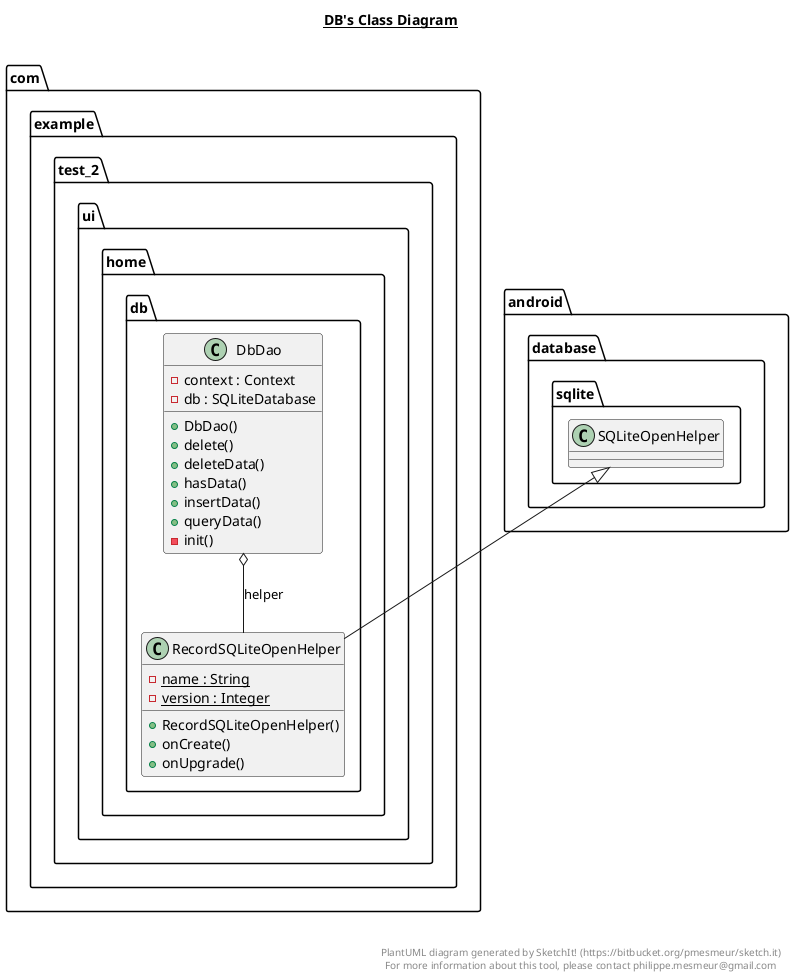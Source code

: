 @startuml

title __DB's Class Diagram__\n

  namespace com.example.test_2 {
    namespace ui.home {
      namespace db {
        class com.example.test_2.ui.home.db.DbDao {
            - context : Context
            - db : SQLiteDatabase
            + DbDao()
            + delete()
            + deleteData()
            + hasData()
            + insertData()
            + queryData()
            - init()
        }
      }
    }
  }
  

  namespace com.example.test_2 {
    namespace ui.home {
      namespace db {
        class com.example.test_2.ui.home.db.RecordSQLiteOpenHelper {
            {static} - name : String
            {static} - version : Integer
            + RecordSQLiteOpenHelper()
            + onCreate()
            + onUpgrade()
        }
      }
    }
  }
  

  com.example.test_2.ui.home.db.DbDao o-- com.example.test_2.ui.home.db.RecordSQLiteOpenHelper : helper
  com.example.test_2.ui.home.db.RecordSQLiteOpenHelper -up-|> android.database.sqlite.SQLiteOpenHelper


right footer


PlantUML diagram generated by SketchIt! (https://bitbucket.org/pmesmeur/sketch.it)
For more information about this tool, please contact philippe.mesmeur@gmail.com
endfooter

@enduml
